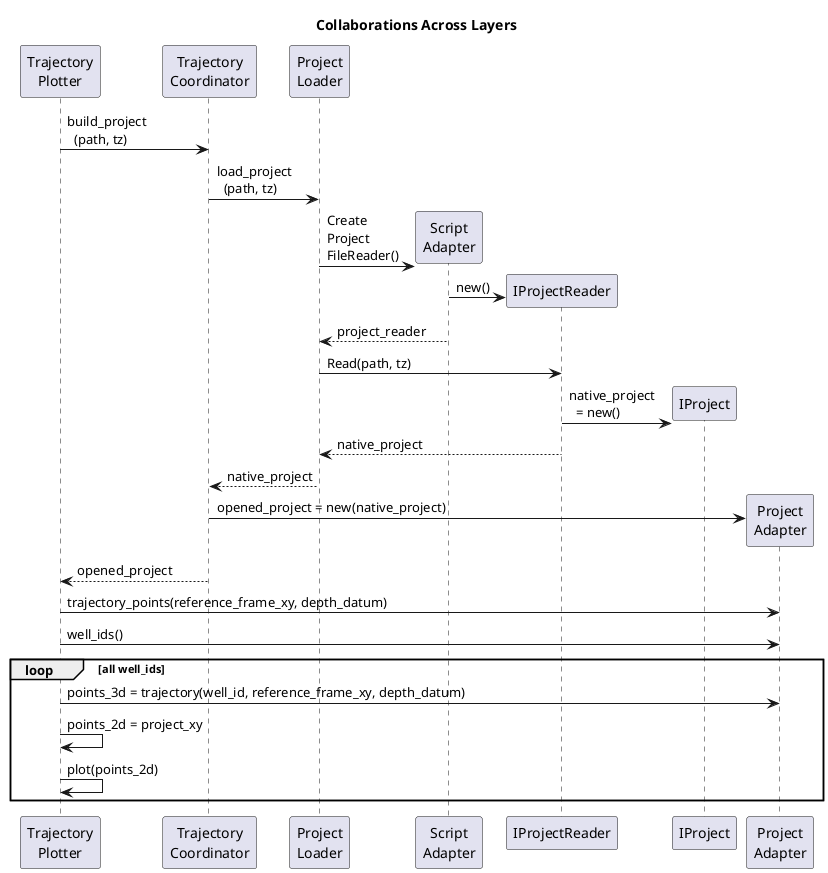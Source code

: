 @startuml

title Collaborations Across Layers

participant "Trajectory\nPlotter" as tp
participant "Trajectory\nCoordinator" as tc
participant "Project\nLoader" as pl
participant "Script\nAdapter" as sa
participant IProjectReader
participant IProject
participant "Project\nAdapter" as pa

tp -> tc: build_project\n  (path, tz)
tc -> pl: load_project\n  (path, tz)
create sa
pl -> sa: Create\nProject\nFileReader()
create IProjectReader
sa -> IProjectReader : new()
sa --> pl : project_reader
pl -> IProjectReader: Read(path, tz)
create IProject
IProjectReader -> IProject : native_project\n  = new()
IProjectReader --> pl : native_project
pl --> tc : native_project
create pa
tc -> pa: opened_project = new(native_project)
tc --> tp : opened_project
tp -> pa : trajectory_points(reference_frame_xy, depth_datum)
tp -> pa : well_ids()
loop all well_ids
    tp -> pa : points_3d = trajectory(well_id, reference_frame_xy, depth_datum)
    tp -> tp: points_2d = project_xy
    tp -> tp : plot(points_2d)
end loop

@enduml
